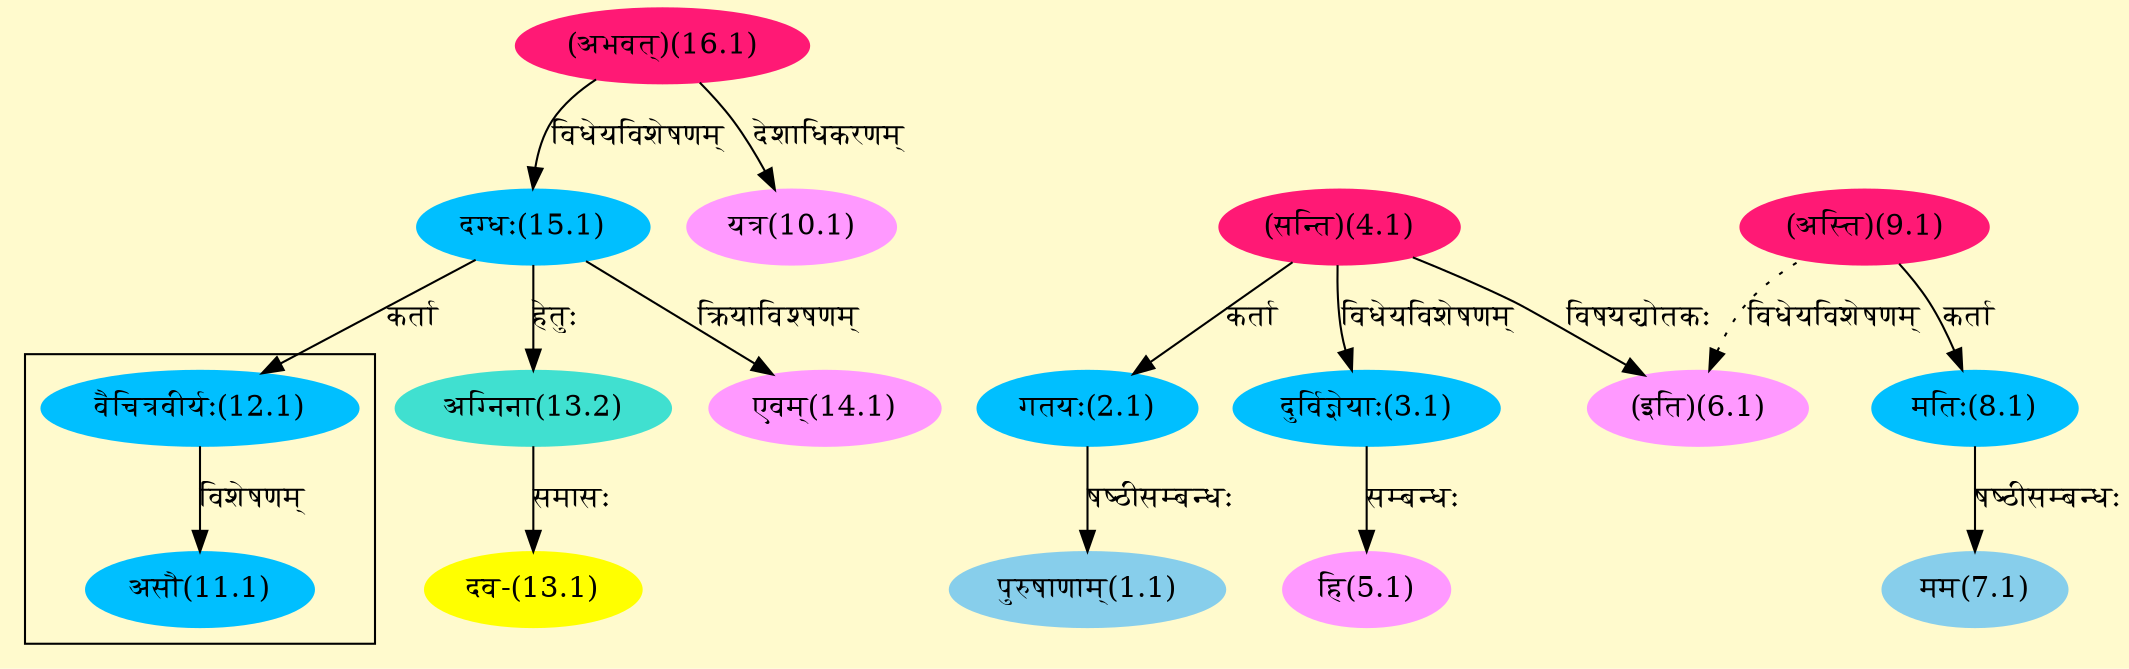 digraph G{
rankdir=BT;
 compound=true;
 bgcolor="lemonchiffon1";

subgraph cluster_1{
Node11_1 [style=filled, color="#00BFFF" label = "असौ(11.1)"]
Node12_1 [style=filled, color="#00BFFF" label = "वैचित्रवीर्यः(12.1)"]

}
Node1_1 [style=filled, color="#87CEEB" label = "पुरुषाणाम्(1.1)"]
Node2_1 [style=filled, color="#00BFFF" label = "गतयः(2.1)"]
Node4_1 [style=filled, color="#FF1975" label = "(सन्ति)(4.1)"]
Node3_1 [style=filled, color="#00BFFF" label = "दुर्विज्ञेयाः(3.1)"]
Node5_1 [style=filled, color="#FF99FF" label = "हि(5.1)"]
Node6_1 [style=filled, color="#FF99FF" label = "(इति)(6.1)"]
Node9_1 [style=filled, color="#FF1975" label = "(अस्ति)(9.1)"]
Node7_1 [style=filled, color="#87CEEB" label = "मम(7.1)"]
Node8_1 [style=filled, color="#00BFFF" label = "मतिः(8.1)"]
Node10_1 [style=filled, color="#FF99FF" label = "यत्र(10.1)"]
Node16_1 [style=filled, color="#FF1975" label = "(अभवत्)(16.1)"]
Node12_1 [style=filled, color="#00BFFF" label = "वैचित्रवीर्यः(12.1)"]
Node15_1 [style=filled, color="#00BFFF" label = "दग्धः(15.1)"]
Node13_1 [style=filled, color="#FFFF00" label = "दव-(13.1)"]
Node13_2 [style=filled, color="#40E0D0" label = "अग्निना(13.2)"]
Node14_1 [style=filled, color="#FF99FF" label = "एवम्(14.1)"]
/* Start of Relations section */

Node1_1 -> Node2_1 [  label="षष्ठीसम्बन्धः"  dir="back" ]
Node2_1 -> Node4_1 [  label="कर्ता"  dir="back" ]
Node3_1 -> Node4_1 [  label="विधेयविशेषणम्"  dir="back" ]
Node5_1 -> Node3_1 [  label="सम्बन्धः"  dir="back" ]
Node6_1 -> Node4_1 [  label="विषयद्योतकः"  dir="back" ]
Node6_1 -> Node9_1 [ style=dotted label="विधेयविशेषणम्"  dir="back" ]
Node7_1 -> Node8_1 [  label="षष्ठीसम्बन्धः"  dir="back" ]
Node8_1 -> Node9_1 [  label="कर्ता"  dir="back" ]
Node10_1 -> Node16_1 [  label="देशाधिकरणम्"  dir="back" ]
Node11_1 -> Node12_1 [  label="विशेषणम्"  dir="back" ]
Node12_1 -> Node15_1 [  label="कर्ता"  dir="back" ]
Node13_1 -> Node13_2 [  label="समासः"  dir="back" ]
Node13_2 -> Node15_1 [  label="हेतुः"  dir="back" ]
Node14_1 -> Node15_1 [  label="क्रियाविश्षणम्"  dir="back" ]
Node15_1 -> Node16_1 [  label="विधेयविशेषणम्"  dir="back" ]
}
